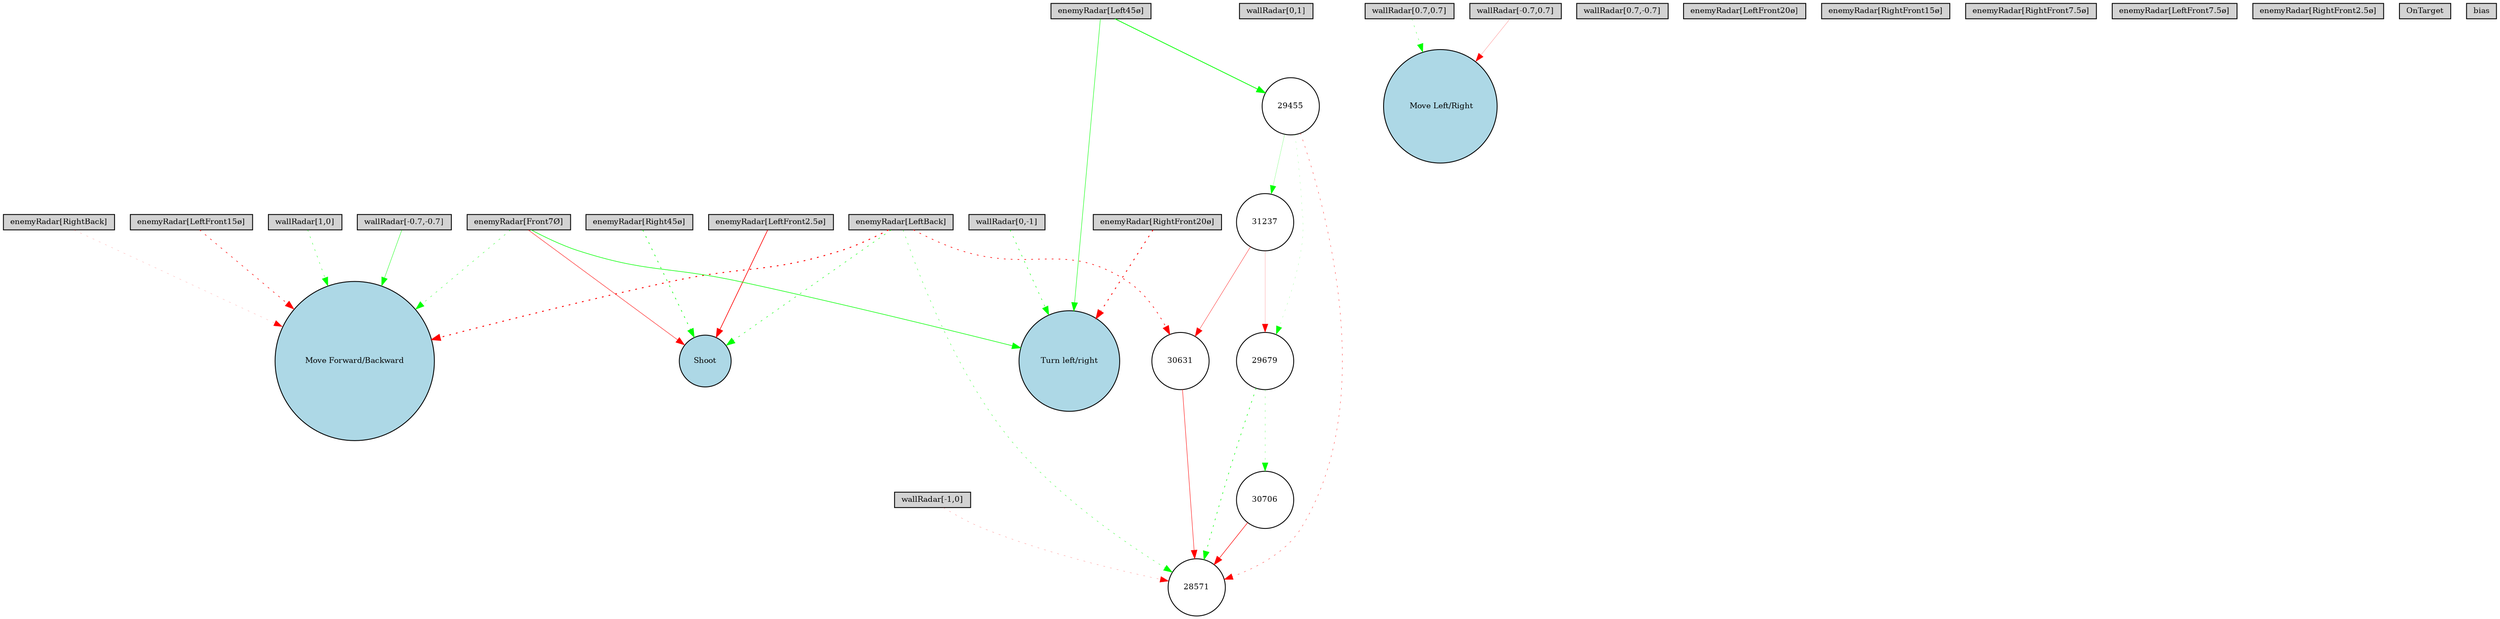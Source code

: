digraph {
	node [fontsize=9 height=0.2 shape=circle width=0.2]
	"wallRadar[1,0]" [fillcolor=lightgray shape=box style=filled]
	"wallRadar[0,1]" [fillcolor=lightgray shape=box style=filled]
	"wallRadar[-1,0]" [fillcolor=lightgray shape=box style=filled]
	"wallRadar[0,-1]" [fillcolor=lightgray shape=box style=filled]
	"wallRadar[0.7,0.7]" [fillcolor=lightgray shape=box style=filled]
	"wallRadar[-0.7,0.7]" [fillcolor=lightgray shape=box style=filled]
	"wallRadar[-0.7,-0.7]" [fillcolor=lightgray shape=box style=filled]
	"wallRadar[0.7,-0.7]" [fillcolor=lightgray shape=box style=filled]
	"enemyRadar[RightBack]" [fillcolor=lightgray shape=box style=filled]
	"enemyRadar[LeftBack]" [fillcolor=lightgray shape=box style=filled]
	"enemyRadar[Right45ø]" [fillcolor=lightgray shape=box style=filled]
	"enemyRadar[Left45ø]" [fillcolor=lightgray shape=box style=filled]
	"enemyRadar[RightFront20ø]" [fillcolor=lightgray shape=box style=filled]
	"enemyRadar[LeftFront20ø]" [fillcolor=lightgray shape=box style=filled]
	"enemyRadar[RightFront15ø]" [fillcolor=lightgray shape=box style=filled]
	"enemyRadar[LeftFront15ø]" [fillcolor=lightgray shape=box style=filled]
	"enemyRadar[RightFront7.5ø]" [fillcolor=lightgray shape=box style=filled]
	"enemyRadar[LeftFront7.5ø]" [fillcolor=lightgray shape=box style=filled]
	"enemyRadar[RightFront2.5ø]" [fillcolor=lightgray shape=box style=filled]
	"enemyRadar[LeftFront2.5ø]" [fillcolor=lightgray shape=box style=filled]
	"enemyRadar[Front7Ø]" [fillcolor=lightgray shape=box style=filled]
	OnTarget [fillcolor=lightgray shape=box style=filled]
	bias [fillcolor=lightgray shape=box style=filled]
	Shoot [fillcolor=lightblue style=filled]
	"Move Forward/Backward" [fillcolor=lightblue style=filled]
	" Move Left/Right" [fillcolor=lightblue style=filled]
	"Turn left/right" [fillcolor=lightblue style=filled]
	31237 [fillcolor=white style=filled]
	30631 [fillcolor=white style=filled]
	29455 [fillcolor=white style=filled]
	29679 [fillcolor=white style=filled]
	30706 [fillcolor=white style=filled]
	28571 [fillcolor=white style=filled]
	"enemyRadar[Left45ø]" -> "Turn left/right" [color=green penwidth=0.5069665996009786 style=solid]
	"enemyRadar[Front7Ø]" -> "Turn left/right" [color=green penwidth=0.6549208336030118 style=solid]
	"enemyRadar[LeftBack]" -> "Move Forward/Backward" [color=red penwidth=1.1026971111902926 style=dotted]
	"enemyRadar[Front7Ø]" -> "Move Forward/Backward" [color=green penwidth=0.3981465244527189 style=dotted]
	"enemyRadar[RightBack]" -> "Move Forward/Backward" [color=red penwidth=0.1396749613384498 style=dotted]
	"wallRadar[0,-1]" -> "Turn left/right" [color=green penwidth=0.5617753813483748 style=dotted]
	"wallRadar[1,0]" -> "Move Forward/Backward" [color=green penwidth=0.4193900287413884 style=dotted]
	"wallRadar[-0.7,0.7]" -> " Move Left/Right" [color=red penwidth=0.18666942033610445 style=solid]
	"wallRadar[0.7,0.7]" -> " Move Left/Right" [color=green penwidth=0.3284274278642938 style=dotted]
	"enemyRadar[LeftBack]" -> Shoot [color=green penwidth=0.5549706026503676 style=dotted]
	"wallRadar[-0.7,-0.7]" -> "Move Forward/Backward" [color=green penwidth=0.4216323632276229 style=solid]
	"enemyRadar[Right45ø]" -> Shoot [color=green penwidth=0.7181034001029978 style=dotted]
	"enemyRadar[LeftFront15ø]" -> "Move Forward/Backward" [color=red penwidth=0.6552034578023159 style=dotted]
	"enemyRadar[LeftBack]" -> 28571 [color=green penwidth=0.3830478026866744 style=dotted]
	"wallRadar[-1,0]" -> 28571 [color=red penwidth=0.19619520638700122 style=dotted]
	"enemyRadar[RightFront20ø]" -> "Turn left/right" [color=red penwidth=0.9730491024653645 style=dotted]
	29455 -> 28571 [color=red penwidth=0.36402942640684743 style=dotted]
	29455 -> 29679 [color=green penwidth=0.1406754262768675 style=dotted]
	29679 -> 28571 [color=green penwidth=0.6332123488289705 style=dotted]
	"enemyRadar[Left45ø]" -> 29455 [color=green penwidth=0.8561039730635627 style=solid]
	"enemyRadar[LeftFront2.5ø]" -> Shoot [color=red penwidth=0.7520633198649903 style=solid]
	"enemyRadar[LeftBack]" -> 30631 [color=red penwidth=0.7332213495668315 style=dotted]
	30631 -> 28571 [color=red penwidth=0.48753640500736317 style=solid]
	29679 -> 30706 [color=green penwidth=0.2457776612574841 style=dotted]
	30706 -> 28571 [color=red penwidth=0.6104570381429124 style=solid]
	"enemyRadar[Front7Ø]" -> Shoot [color=red penwidth=0.47239519383211714 style=solid]
	29455 -> 31237 [color=green penwidth=0.18679538064786727 style=solid]
	31237 -> 29679 [color=red penwidth=0.1507290103735597 style=solid]
	31237 -> 30631 [color=red penwidth=0.3760867183785782 style=solid]
}

